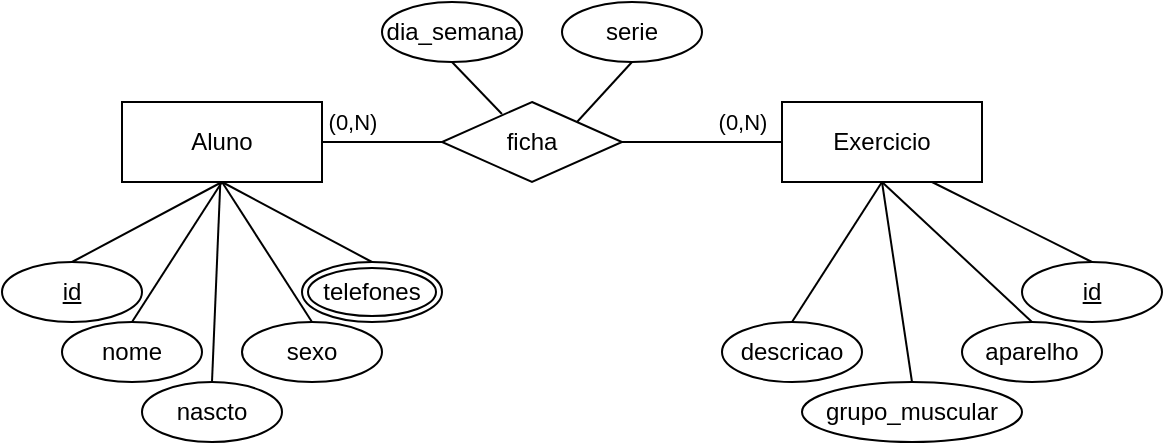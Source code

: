 <mxfile version="20.8.20" type="device"><diagram name="Página-1" id="oc4nQZfEw_ta_PZnmrcK"><mxGraphModel dx="538" dy="484" grid="1" gridSize="10" guides="1" tooltips="1" connect="1" arrows="1" fold="1" page="1" pageScale="1" pageWidth="827" pageHeight="1169" math="0" shadow="0"><root><mxCell id="0"/><mxCell id="1" parent="0"/><mxCell id="42M5bzrjxaafWHCu_nYe-1" value="Aluno" style="whiteSpace=wrap;html=1;align=center;" vertex="1" parent="1"><mxGeometry x="70" y="200" width="100" height="40" as="geometry"/></mxCell><mxCell id="42M5bzrjxaafWHCu_nYe-2" value="Exercicio" style="whiteSpace=wrap;html=1;align=center;" vertex="1" parent="1"><mxGeometry x="400" y="200" width="100" height="40" as="geometry"/></mxCell><mxCell id="42M5bzrjxaafWHCu_nYe-4" value="(0,N)" style="edgeStyle=orthogonalEdgeStyle;rounded=0;orthogonalLoop=1;jettySize=auto;html=1;exitX=1;exitY=0.5;exitDx=0;exitDy=0;entryX=0;entryY=0.5;entryDx=0;entryDy=0;endArrow=none;endFill=0;" edge="1" parent="1" source="42M5bzrjxaafWHCu_nYe-3" target="42M5bzrjxaafWHCu_nYe-2"><mxGeometry x="0.5" y="10" relative="1" as="geometry"><mxPoint as="offset"/></mxGeometry></mxCell><mxCell id="42M5bzrjxaafWHCu_nYe-5" value="(0,N)" style="edgeStyle=orthogonalEdgeStyle;rounded=0;orthogonalLoop=1;jettySize=auto;html=1;exitX=0;exitY=0.5;exitDx=0;exitDy=0;entryX=1;entryY=0.5;entryDx=0;entryDy=0;endArrow=none;endFill=0;" edge="1" parent="1" source="42M5bzrjxaafWHCu_nYe-3" target="42M5bzrjxaafWHCu_nYe-1"><mxGeometry x="0.5" y="-10" relative="1" as="geometry"><mxPoint as="offset"/></mxGeometry></mxCell><mxCell id="42M5bzrjxaafWHCu_nYe-29" style="edgeStyle=none;rounded=0;orthogonalLoop=1;jettySize=auto;html=1;exitX=1;exitY=0;exitDx=0;exitDy=0;entryX=0.5;entryY=1;entryDx=0;entryDy=0;endArrow=none;endFill=0;" edge="1" parent="1" source="42M5bzrjxaafWHCu_nYe-3" target="42M5bzrjxaafWHCu_nYe-26"><mxGeometry relative="1" as="geometry"/></mxCell><mxCell id="42M5bzrjxaafWHCu_nYe-3" value="ficha" style="shape=rhombus;perimeter=rhombusPerimeter;whiteSpace=wrap;html=1;align=center;" vertex="1" parent="1"><mxGeometry x="230" y="200" width="90" height="40" as="geometry"/></mxCell><mxCell id="42M5bzrjxaafWHCu_nYe-13" style="rounded=0;orthogonalLoop=1;jettySize=auto;html=1;exitX=0.5;exitY=0;exitDx=0;exitDy=0;entryX=0.5;entryY=1;entryDx=0;entryDy=0;endArrow=none;endFill=0;" edge="1" parent="1" source="42M5bzrjxaafWHCu_nYe-7" target="42M5bzrjxaafWHCu_nYe-1"><mxGeometry relative="1" as="geometry"/></mxCell><mxCell id="42M5bzrjxaafWHCu_nYe-7" value="id" style="ellipse;whiteSpace=wrap;html=1;align=center;fontStyle=4" vertex="1" parent="1"><mxGeometry x="10" y="280" width="70" height="30" as="geometry"/></mxCell><mxCell id="42M5bzrjxaafWHCu_nYe-14" style="edgeStyle=none;rounded=0;orthogonalLoop=1;jettySize=auto;html=1;exitX=0.5;exitY=0;exitDx=0;exitDy=0;entryX=0.5;entryY=1;entryDx=0;entryDy=0;endArrow=none;endFill=0;" edge="1" parent="1" source="42M5bzrjxaafWHCu_nYe-8" target="42M5bzrjxaafWHCu_nYe-1"><mxGeometry relative="1" as="geometry"/></mxCell><mxCell id="42M5bzrjxaafWHCu_nYe-8" value="nome" style="ellipse;whiteSpace=wrap;html=1;align=center;" vertex="1" parent="1"><mxGeometry x="40" y="310" width="70" height="30" as="geometry"/></mxCell><mxCell id="42M5bzrjxaafWHCu_nYe-15" style="edgeStyle=none;rounded=0;orthogonalLoop=1;jettySize=auto;html=1;exitX=0.5;exitY=0;exitDx=0;exitDy=0;endArrow=none;endFill=0;" edge="1" parent="1" source="42M5bzrjxaafWHCu_nYe-9" target="42M5bzrjxaafWHCu_nYe-1"><mxGeometry relative="1" as="geometry"/></mxCell><mxCell id="42M5bzrjxaafWHCu_nYe-9" value="nascto" style="ellipse;whiteSpace=wrap;html=1;align=center;" vertex="1" parent="1"><mxGeometry x="80" y="340" width="70" height="30" as="geometry"/></mxCell><mxCell id="42M5bzrjxaafWHCu_nYe-16" style="edgeStyle=none;rounded=0;orthogonalLoop=1;jettySize=auto;html=1;exitX=0.5;exitY=0;exitDx=0;exitDy=0;entryX=0.5;entryY=1;entryDx=0;entryDy=0;endArrow=none;endFill=0;" edge="1" parent="1" source="42M5bzrjxaafWHCu_nYe-10" target="42M5bzrjxaafWHCu_nYe-1"><mxGeometry relative="1" as="geometry"/></mxCell><mxCell id="42M5bzrjxaafWHCu_nYe-10" value="sexo" style="ellipse;whiteSpace=wrap;html=1;align=center;" vertex="1" parent="1"><mxGeometry x="130" y="310" width="70" height="30" as="geometry"/></mxCell><mxCell id="42M5bzrjxaafWHCu_nYe-17" style="edgeStyle=none;rounded=0;orthogonalLoop=1;jettySize=auto;html=1;exitX=0.5;exitY=0;exitDx=0;exitDy=0;entryX=0.5;entryY=1;entryDx=0;entryDy=0;endArrow=none;endFill=0;" edge="1" parent="1" source="42M5bzrjxaafWHCu_nYe-12" target="42M5bzrjxaafWHCu_nYe-1"><mxGeometry relative="1" as="geometry"/></mxCell><mxCell id="42M5bzrjxaafWHCu_nYe-12" value="telefones" style="ellipse;shape=doubleEllipse;margin=3;whiteSpace=wrap;html=1;align=center;" vertex="1" parent="1"><mxGeometry x="160" y="280" width="70" height="30" as="geometry"/></mxCell><mxCell id="42M5bzrjxaafWHCu_nYe-25" style="edgeStyle=none;rounded=0;orthogonalLoop=1;jettySize=auto;html=1;exitX=0.5;exitY=0;exitDx=0;exitDy=0;entryX=0.75;entryY=1;entryDx=0;entryDy=0;endArrow=none;endFill=0;" edge="1" parent="1" source="42M5bzrjxaafWHCu_nYe-18" target="42M5bzrjxaafWHCu_nYe-2"><mxGeometry relative="1" as="geometry"/></mxCell><mxCell id="42M5bzrjxaafWHCu_nYe-18" value="id" style="ellipse;whiteSpace=wrap;html=1;align=center;fontStyle=4" vertex="1" parent="1"><mxGeometry x="520" y="280" width="70" height="30" as="geometry"/></mxCell><mxCell id="42M5bzrjxaafWHCu_nYe-22" style="edgeStyle=none;rounded=0;orthogonalLoop=1;jettySize=auto;html=1;exitX=0.5;exitY=0;exitDx=0;exitDy=0;entryX=0.5;entryY=1;entryDx=0;entryDy=0;endArrow=none;endFill=0;" edge="1" parent="1" source="42M5bzrjxaafWHCu_nYe-19" target="42M5bzrjxaafWHCu_nYe-2"><mxGeometry relative="1" as="geometry"/></mxCell><mxCell id="42M5bzrjxaafWHCu_nYe-19" value="descricao" style="ellipse;whiteSpace=wrap;html=1;align=center;" vertex="1" parent="1"><mxGeometry x="370" y="310" width="70" height="30" as="geometry"/></mxCell><mxCell id="42M5bzrjxaafWHCu_nYe-23" style="edgeStyle=none;rounded=0;orthogonalLoop=1;jettySize=auto;html=1;exitX=0.5;exitY=0;exitDx=0;exitDy=0;entryX=0.5;entryY=1;entryDx=0;entryDy=0;endArrow=none;endFill=0;" edge="1" parent="1" source="42M5bzrjxaafWHCu_nYe-20" target="42M5bzrjxaafWHCu_nYe-2"><mxGeometry relative="1" as="geometry"/></mxCell><mxCell id="42M5bzrjxaafWHCu_nYe-20" value="grupo_muscular" style="ellipse;whiteSpace=wrap;html=1;align=center;" vertex="1" parent="1"><mxGeometry x="410" y="340" width="110" height="30" as="geometry"/></mxCell><mxCell id="42M5bzrjxaafWHCu_nYe-24" style="edgeStyle=none;rounded=0;orthogonalLoop=1;jettySize=auto;html=1;exitX=0.5;exitY=0;exitDx=0;exitDy=0;entryX=0.5;entryY=1;entryDx=0;entryDy=0;endArrow=none;endFill=0;" edge="1" parent="1" source="42M5bzrjxaafWHCu_nYe-21" target="42M5bzrjxaafWHCu_nYe-2"><mxGeometry relative="1" as="geometry"/></mxCell><mxCell id="42M5bzrjxaafWHCu_nYe-21" value="aparelho" style="ellipse;whiteSpace=wrap;html=1;align=center;" vertex="1" parent="1"><mxGeometry x="490" y="310" width="70" height="30" as="geometry"/></mxCell><mxCell id="42M5bzrjxaafWHCu_nYe-26" value="serie" style="ellipse;whiteSpace=wrap;html=1;align=center;" vertex="1" parent="1"><mxGeometry x="290" y="150" width="70" height="30" as="geometry"/></mxCell><mxCell id="42M5bzrjxaafWHCu_nYe-28" style="edgeStyle=none;rounded=0;orthogonalLoop=1;jettySize=auto;html=1;exitX=0.5;exitY=1;exitDx=0;exitDy=0;entryX=0.333;entryY=0.15;entryDx=0;entryDy=0;entryPerimeter=0;endArrow=none;endFill=0;" edge="1" parent="1" source="42M5bzrjxaafWHCu_nYe-27" target="42M5bzrjxaafWHCu_nYe-3"><mxGeometry relative="1" as="geometry"/></mxCell><mxCell id="42M5bzrjxaafWHCu_nYe-27" value="dia_semana" style="ellipse;whiteSpace=wrap;html=1;align=center;" vertex="1" parent="1"><mxGeometry x="200" y="150" width="70" height="30" as="geometry"/></mxCell></root></mxGraphModel></diagram></mxfile>